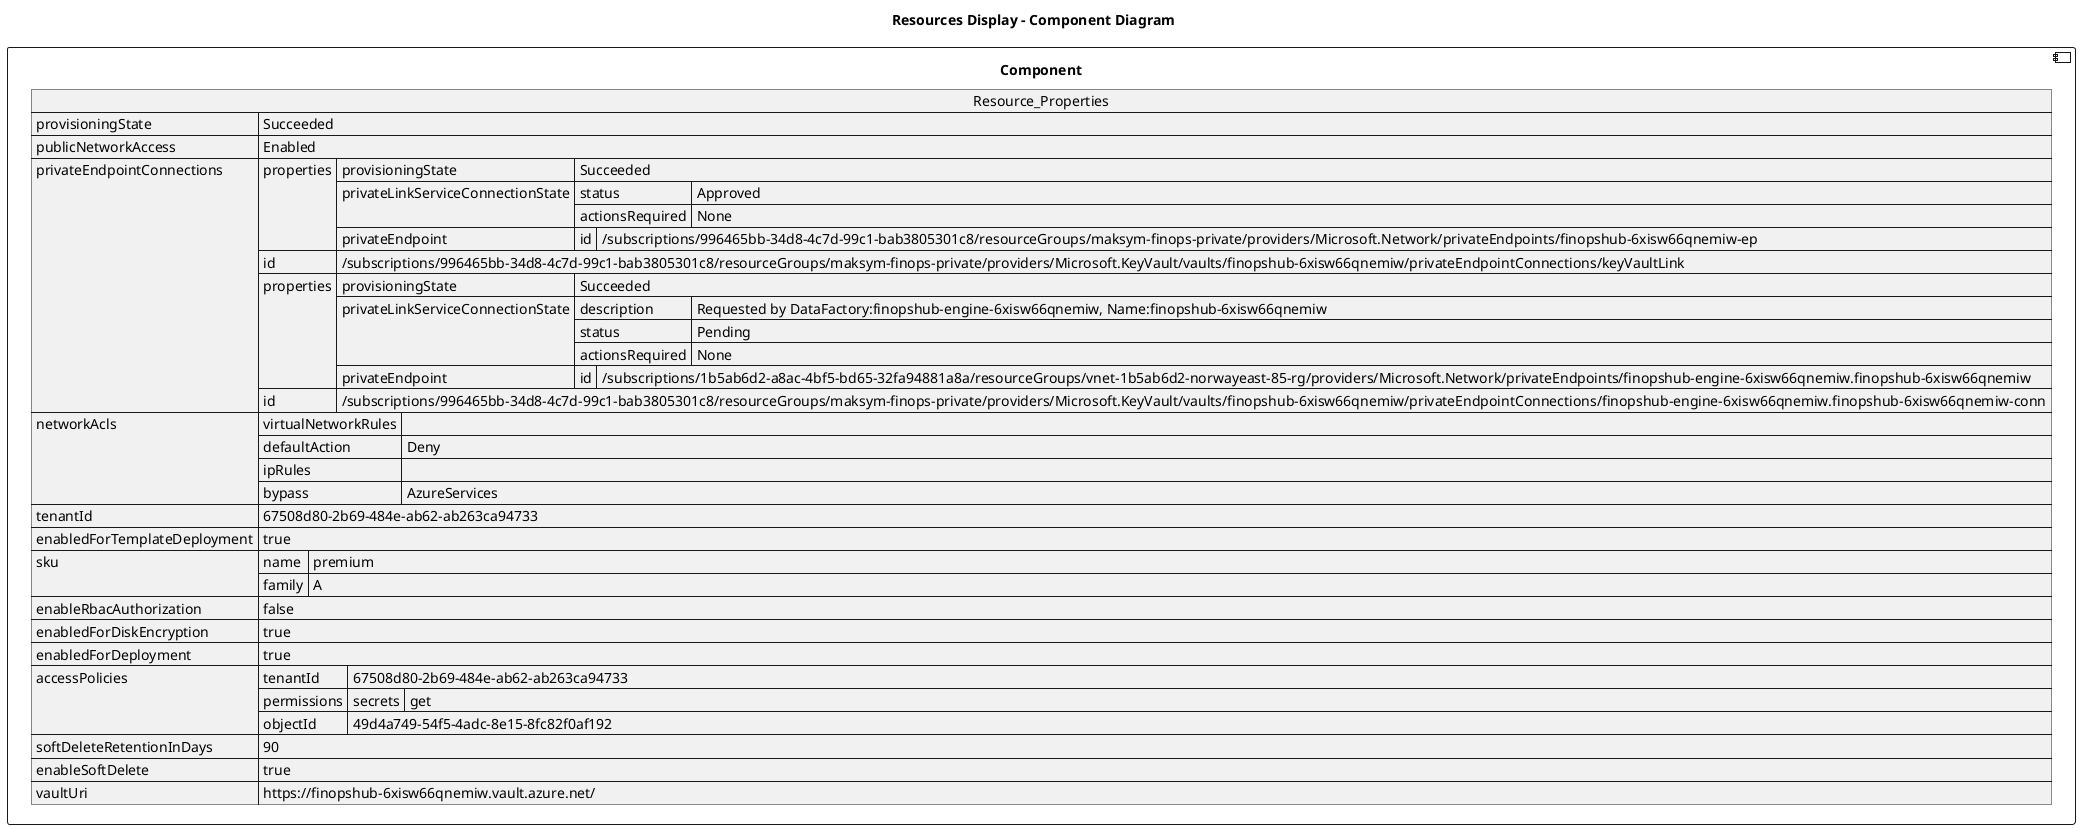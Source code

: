 @startuml

title Resources Display - Component Diagram

component Component {

json  Resource_Properties {
  "provisioningState": "Succeeded",
  "publicNetworkAccess": "Enabled",
  "privateEndpointConnections": [
    {
      "properties": {
        "provisioningState": "Succeeded",
        "privateLinkServiceConnectionState": {
          "status": "Approved",
          "actionsRequired": "None"
        },
        "privateEndpoint": {
          "id": "/subscriptions/996465bb-34d8-4c7d-99c1-bab3805301c8/resourceGroups/maksym-finops-private/providers/Microsoft.Network/privateEndpoints/finopshub-6xisw66qnemiw-ep"
        }
      },
      "id": "/subscriptions/996465bb-34d8-4c7d-99c1-bab3805301c8/resourceGroups/maksym-finops-private/providers/Microsoft.KeyVault/vaults/finopshub-6xisw66qnemiw/privateEndpointConnections/keyVaultLink"
    },
    {
      "properties": {
        "provisioningState": "Succeeded",
        "privateLinkServiceConnectionState": {
          "description": "Requested by DataFactory:finopshub-engine-6xisw66qnemiw, Name:finopshub-6xisw66qnemiw",
          "status": "Pending",
          "actionsRequired": "None"
        },
        "privateEndpoint": {
          "id": "/subscriptions/1b5ab6d2-a8ac-4bf5-bd65-32fa94881a8a/resourceGroups/vnet-1b5ab6d2-norwayeast-85-rg/providers/Microsoft.Network/privateEndpoints/finopshub-engine-6xisw66qnemiw.finopshub-6xisw66qnemiw"
        }
      },
      "id": "/subscriptions/996465bb-34d8-4c7d-99c1-bab3805301c8/resourceGroups/maksym-finops-private/providers/Microsoft.KeyVault/vaults/finopshub-6xisw66qnemiw/privateEndpointConnections/finopshub-engine-6xisw66qnemiw.finopshub-6xisw66qnemiw-conn"
    }
  ],
  "networkAcls": {
    "virtualNetworkRules": [],
    "defaultAction": "Deny",
    "ipRules": [],
    "bypass": "AzureServices"
  },
  "tenantId": "67508d80-2b69-484e-ab62-ab263ca94733",
  "enabledForTemplateDeployment": true,
  "sku": {
    "name": "premium",
    "family": "A"
  },
  "enableRbacAuthorization": false,
  "enabledForDiskEncryption": true,
  "enabledForDeployment": true,
  "accessPolicies": [
    {
      "tenantId": "67508d80-2b69-484e-ab62-ab263ca94733",
      "permissions": {
        "secrets": [
          "get"
        ]
      },
      "objectId": "49d4a749-54f5-4adc-8e15-8fc82f0af192"
    }
  ],
  "softDeleteRetentionInDays": 90,
  "enableSoftDelete": true,
  "vaultUri": "https://finopshub-6xisw66qnemiw.vault.azure.net/"
}
}
@enduml
